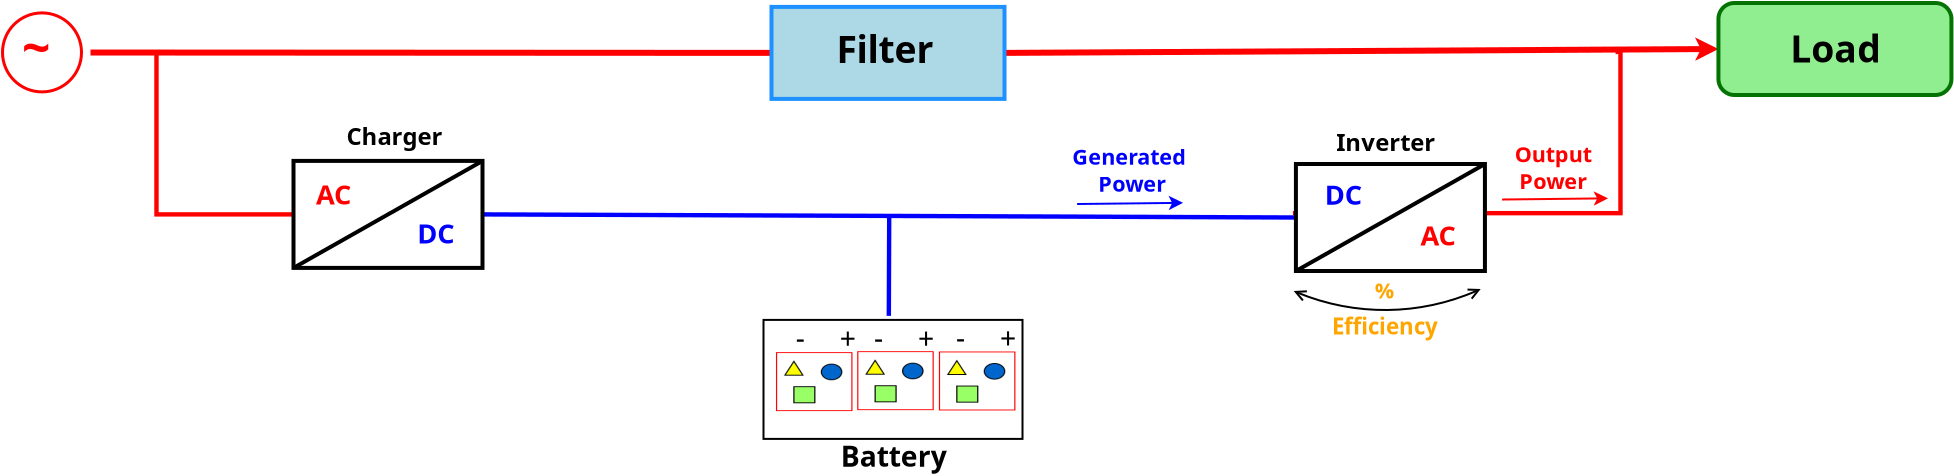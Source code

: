 <?xml version="1.0" encoding="UTF-8"?>
<dia:diagram xmlns:dia="http://www.lysator.liu.se/~alla/dia/">
  <dia:layer name="Segundo Plano" visible="true" active="true">
    <dia:object type="Standard - Line" version="0" id="O0">
      <dia:attribute name="obj_pos">
        <dia:point val="-9.752,12.179"/>
      </dia:attribute>
      <dia:attribute name="obj_bb">
        <dia:rectangle val="-9.752,12.179;-9.752,12.179"/>
      </dia:attribute>
      <dia:attribute name="conn_endpoints">
        <dia:point val="-9.752,12.179"/>
        <dia:point val="-9.752,12.179"/>
      </dia:attribute>
      <dia:attribute name="numcp">
        <dia:int val="1"/>
      </dia:attribute>
      <dia:connections>
        <dia:connection handle="0" to="O16" connection="8"/>
        <dia:connection handle="1" to="O16" connection="8"/>
      </dia:connections>
    </dia:object>
    <dia:object type="Standard - Line" version="0" id="O1">
      <dia:attribute name="obj_pos">
        <dia:point val="40.369,12.334"/>
      </dia:attribute>
      <dia:attribute name="obj_bb">
        <dia:rectangle val="40.369,12.334;40.369,12.334"/>
      </dia:attribute>
      <dia:attribute name="conn_endpoints">
        <dia:point val="40.369,12.334"/>
        <dia:point val="40.369,12.334"/>
      </dia:attribute>
      <dia:attribute name="numcp">
        <dia:int val="1"/>
      </dia:attribute>
      <dia:connections>
        <dia:connection handle="0" to="O10" connection="8"/>
        <dia:connection handle="1" to="O10" connection="8"/>
      </dia:connections>
    </dia:object>
    <dia:object type="Standard - Line" version="0" id="O2">
      <dia:attribute name="obj_pos">
        <dia:point val="-24.628,4.085"/>
      </dia:attribute>
      <dia:attribute name="obj_bb">
        <dia:rectangle val="-24.779,3.935;9.573,4.254"/>
      </dia:attribute>
      <dia:attribute name="conn_endpoints">
        <dia:point val="-24.628,4.085"/>
        <dia:point val="9.423,4.104"/>
      </dia:attribute>
      <dia:attribute name="numcp">
        <dia:int val="1"/>
      </dia:attribute>
      <dia:attribute name="line_color">
        <dia:color val="#ff0000"/>
      </dia:attribute>
      <dia:attribute name="line_width">
        <dia:real val="0.3"/>
      </dia:attribute>
      <dia:connections>
        <dia:connection handle="1" to="O12" connection="3"/>
      </dia:connections>
    </dia:object>
    <dia:object type="Standard - Line" version="0" id="O3">
      <dia:attribute name="obj_pos">
        <dia:point val="21.073,4.104"/>
      </dia:attribute>
      <dia:attribute name="obj_bb">
        <dia:rectangle val="20.922,3.328;57.106,4.499"/>
      </dia:attribute>
      <dia:attribute name="conn_endpoints">
        <dia:point val="21.073,4.104"/>
        <dia:point val="56.77,3.909"/>
      </dia:attribute>
      <dia:attribute name="numcp">
        <dia:int val="1"/>
      </dia:attribute>
      <dia:attribute name="line_color">
        <dia:color val="#ff0000"/>
      </dia:attribute>
      <dia:attribute name="line_width">
        <dia:real val="0.3"/>
      </dia:attribute>
      <dia:attribute name="end_arrow">
        <dia:enum val="22"/>
      </dia:attribute>
      <dia:attribute name="end_arrow_length">
        <dia:real val="0.5"/>
      </dia:attribute>
      <dia:attribute name="end_arrow_width">
        <dia:real val="0.5"/>
      </dia:attribute>
      <dia:connections>
        <dia:connection handle="0" to="O12" connection="4"/>
        <dia:connection handle="1" to="O28" connection="3"/>
      </dia:connections>
    </dia:object>
    <dia:object type="Standard - ZigZagLine" version="1" id="O4">
      <dia:attribute name="obj_pos">
        <dia:point val="-6.809,4.075"/>
      </dia:attribute>
      <dia:attribute name="obj_bb">
        <dia:rectangle val="-21.438,3.965;-6.699,12.289"/>
      </dia:attribute>
      <dia:attribute name="orth_points">
        <dia:point val="-6.809,4.075"/>
        <dia:point val="-21.328,4.075"/>
        <dia:point val="-21.328,12.179"/>
        <dia:point val="-14.477,12.179"/>
      </dia:attribute>
      <dia:attribute name="orth_orient">
        <dia:enum val="0"/>
        <dia:enum val="1"/>
        <dia:enum val="0"/>
      </dia:attribute>
      <dia:attribute name="autorouting">
        <dia:boolean val="false"/>
      </dia:attribute>
      <dia:attribute name="line_color">
        <dia:color val="#ff0000"/>
      </dia:attribute>
      <dia:attribute name="line_width">
        <dia:real val="0.22"/>
      </dia:attribute>
      <dia:connections>
        <dia:connection handle="1" to="O16" connection="3"/>
      </dia:connections>
    </dia:object>
    <dia:object type="Standard - Line" version="0" id="O5">
      <dia:attribute name="obj_pos">
        <dia:point val="-5.027,12.179"/>
      </dia:attribute>
      <dia:attribute name="obj_bb">
        <dia:rectangle val="-5.138,12.068;35.754,12.444"/>
      </dia:attribute>
      <dia:attribute name="conn_endpoints">
        <dia:point val="-5.027,12.179"/>
        <dia:point val="35.644,12.334"/>
      </dia:attribute>
      <dia:attribute name="numcp">
        <dia:int val="1"/>
      </dia:attribute>
      <dia:attribute name="line_color">
        <dia:color val="#0000ff"/>
      </dia:attribute>
      <dia:attribute name="line_width">
        <dia:real val="0.22"/>
      </dia:attribute>
      <dia:connections>
        <dia:connection handle="0" to="O16" connection="4"/>
        <dia:connection handle="1" to="O10" connection="3"/>
      </dia:connections>
    </dia:object>
    <dia:object type="Standard - Line" version="0" id="O6">
      <dia:attribute name="obj_pos">
        <dia:point val="15.289,17.253"/>
      </dia:attribute>
      <dia:attribute name="obj_bb">
        <dia:rectangle val="15.178,12.146;15.419,17.363"/>
      </dia:attribute>
      <dia:attribute name="conn_endpoints">
        <dia:point val="15.289,17.253"/>
        <dia:point val="15.308,12.256"/>
      </dia:attribute>
      <dia:attribute name="numcp">
        <dia:int val="1"/>
      </dia:attribute>
      <dia:attribute name="line_color">
        <dia:color val="#0000ff"/>
      </dia:attribute>
      <dia:attribute name="line_width">
        <dia:real val="0.22"/>
      </dia:attribute>
      <dia:connections>
        <dia:connection handle="1" to="O5" connection="0"/>
      </dia:connections>
    </dia:object>
    <dia:object type="Standard - ZigZagLine" version="1" id="O7">
      <dia:attribute name="obj_pos">
        <dia:point val="35.494,12.117"/>
      </dia:attribute>
      <dia:attribute name="obj_bb">
        <dia:rectangle val="35.384,3.945;51.982,12.227"/>
      </dia:attribute>
      <dia:attribute name="orth_points">
        <dia:point val="35.494,12.117"/>
        <dia:point val="51.872,12.117"/>
        <dia:point val="51.872,4.055"/>
        <dia:point val="51.627,4.055"/>
      </dia:attribute>
      <dia:attribute name="orth_orient">
        <dia:enum val="0"/>
        <dia:enum val="1"/>
        <dia:enum val="0"/>
      </dia:attribute>
      <dia:attribute name="autorouting">
        <dia:boolean val="false"/>
      </dia:attribute>
      <dia:attribute name="line_color">
        <dia:color val="#ff0000"/>
      </dia:attribute>
      <dia:attribute name="line_width">
        <dia:real val="0.22"/>
      </dia:attribute>
    </dia:object>
    <dia:group>
      <dia:object type="Standard - Ellipse" version="0" id="O8">
        <dia:attribute name="obj_pos">
          <dia:point val="-29.027,2.104"/>
        </dia:attribute>
        <dia:attribute name="obj_bb">
          <dia:rectangle val="-29.102,2.029;-25.002,6.129"/>
        </dia:attribute>
        <dia:attribute name="elem_corner">
          <dia:point val="-29.027,2.104"/>
        </dia:attribute>
        <dia:attribute name="elem_width">
          <dia:real val="3.95"/>
        </dia:attribute>
        <dia:attribute name="elem_height">
          <dia:real val="3.95"/>
        </dia:attribute>
        <dia:attribute name="border_width">
          <dia:real val="0.15"/>
        </dia:attribute>
        <dia:attribute name="border_color">
          <dia:color val="#ff0000"/>
        </dia:attribute>
        <dia:attribute name="aspect">
          <dia:enum val="2"/>
        </dia:attribute>
      </dia:object>
      <dia:object type="Standard - Text" version="1" id="O9">
        <dia:attribute name="obj_pos">
          <dia:point val="-28.048,4.761"/>
        </dia:attribute>
        <dia:attribute name="obj_bb">
          <dia:rectangle val="-28.048,2.454;-25.965,5.349"/>
        </dia:attribute>
        <dia:attribute name="text">
          <dia:composite type="text">
            <dia:attribute name="string">
              <dia:string>#~#</dia:string>
            </dia:attribute>
            <dia:attribute name="font">
              <dia:font family="sans" style="80" name="Helvetica-Bold"/>
            </dia:attribute>
            <dia:attribute name="height">
              <dia:real val="3.107"/>
            </dia:attribute>
            <dia:attribute name="pos">
              <dia:point val="-28.048,4.761"/>
            </dia:attribute>
            <dia:attribute name="color">
              <dia:color val="#ff0000"/>
            </dia:attribute>
            <dia:attribute name="alignment">
              <dia:enum val="0"/>
            </dia:attribute>
          </dia:composite>
        </dia:attribute>
        <dia:attribute name="valign">
          <dia:enum val="3"/>
        </dia:attribute>
      </dia:object>
    </dia:group>
    <dia:object type="Standard - Box" version="0" id="O10">
      <dia:attribute name="obj_pos">
        <dia:point val="35.644,9.659"/>
      </dia:attribute>
      <dia:attribute name="obj_bb">
        <dia:rectangle val="35.544,9.559;45.194,15.109"/>
      </dia:attribute>
      <dia:attribute name="elem_corner">
        <dia:point val="35.644,9.659"/>
      </dia:attribute>
      <dia:attribute name="elem_width">
        <dia:real val="9.45"/>
      </dia:attribute>
      <dia:attribute name="elem_height">
        <dia:real val="5.35"/>
      </dia:attribute>
      <dia:attribute name="border_width">
        <dia:real val="0.2"/>
      </dia:attribute>
      <dia:attribute name="show_background">
        <dia:boolean val="true"/>
      </dia:attribute>
    </dia:object>
    <dia:object type="Standard - Text" version="1" id="O11">
      <dia:attribute name="obj_pos">
        <dia:point val="41.867,13.733"/>
      </dia:attribute>
      <dia:attribute name="obj_bb">
        <dia:rectangle val="41.867,12.47;43.917,14.055"/>
      </dia:attribute>
      <dia:attribute name="text">
        <dia:composite type="text">
          <dia:attribute name="string">
            <dia:string>#AC#</dia:string>
          </dia:attribute>
          <dia:attribute name="font">
            <dia:font family="sans" style="80" name="Helvetica-Bold"/>
          </dia:attribute>
          <dia:attribute name="height">
            <dia:real val="1.7"/>
          </dia:attribute>
          <dia:attribute name="pos">
            <dia:point val="41.867,13.733"/>
          </dia:attribute>
          <dia:attribute name="color">
            <dia:color val="#ff0000"/>
          </dia:attribute>
          <dia:attribute name="alignment">
            <dia:enum val="0"/>
          </dia:attribute>
        </dia:composite>
      </dia:attribute>
      <dia:attribute name="valign">
        <dia:enum val="3"/>
      </dia:attribute>
    </dia:object>
    <dia:group>
      <dia:object type="Standard - Box" version="0" id="O12">
        <dia:attribute name="obj_pos">
          <dia:point val="9.423,1.804"/>
        </dia:attribute>
        <dia:attribute name="obj_bb">
          <dia:rectangle val="9.323,1.704;21.173,6.504"/>
        </dia:attribute>
        <dia:attribute name="elem_corner">
          <dia:point val="9.423,1.804"/>
        </dia:attribute>
        <dia:attribute name="elem_width">
          <dia:real val="11.65"/>
        </dia:attribute>
        <dia:attribute name="elem_height">
          <dia:real val="4.6"/>
        </dia:attribute>
        <dia:attribute name="border_width">
          <dia:real val="0.2"/>
        </dia:attribute>
        <dia:attribute name="border_color">
          <dia:color val="#1e90ff"/>
        </dia:attribute>
        <dia:attribute name="inner_color">
          <dia:color val="#add8e6"/>
        </dia:attribute>
        <dia:attribute name="show_background">
          <dia:boolean val="true"/>
        </dia:attribute>
      </dia:object>
      <dia:object type="Standard - Text" version="1" id="O13">
        <dia:attribute name="obj_pos">
          <dia:point val="12.673,4.604"/>
        </dia:attribute>
        <dia:attribute name="obj_bb">
          <dia:rectangle val="12.673,2.871;18.305,5.044"/>
        </dia:attribute>
        <dia:attribute name="text">
          <dia:composite type="text">
            <dia:attribute name="string">
              <dia:string>#Filter#</dia:string>
            </dia:attribute>
            <dia:attribute name="font">
              <dia:font family="sans" style="80" name="Helvetica-Bold"/>
            </dia:attribute>
            <dia:attribute name="height">
              <dia:real val="2.331"/>
            </dia:attribute>
            <dia:attribute name="pos">
              <dia:point val="12.673,4.604"/>
            </dia:attribute>
            <dia:attribute name="color">
              <dia:color val="#000000"/>
            </dia:attribute>
            <dia:attribute name="alignment">
              <dia:enum val="0"/>
            </dia:attribute>
          </dia:composite>
        </dia:attribute>
        <dia:attribute name="valign">
          <dia:enum val="3"/>
        </dia:attribute>
      </dia:object>
    </dia:group>
    <dia:object type="Standard - Line" version="0" id="O14">
      <dia:attribute name="obj_pos">
        <dia:point val="35.644,15.009"/>
      </dia:attribute>
      <dia:attribute name="obj_bb">
        <dia:rectangle val="35.508,9.522;45.23,15.145"/>
      </dia:attribute>
      <dia:attribute name="conn_endpoints">
        <dia:point val="35.644,15.009"/>
        <dia:point val="45.094,9.659"/>
      </dia:attribute>
      <dia:attribute name="numcp">
        <dia:int val="1"/>
      </dia:attribute>
      <dia:attribute name="line_width">
        <dia:real val="0.2"/>
      </dia:attribute>
    </dia:object>
    <dia:object type="Standard - Text" version="1" id="O15">
      <dia:attribute name="obj_pos">
        <dia:point val="-11.827,8.704"/>
      </dia:attribute>
      <dia:attribute name="obj_bb">
        <dia:rectangle val="-11.827,7.599;-6.47,8.986"/>
      </dia:attribute>
      <dia:attribute name="text">
        <dia:composite type="text">
          <dia:attribute name="string">
            <dia:string>#Charger#</dia:string>
          </dia:attribute>
          <dia:attribute name="font">
            <dia:font family="sans" style="80" name="Helvetica-Bold"/>
          </dia:attribute>
          <dia:attribute name="height">
            <dia:real val="1.488"/>
          </dia:attribute>
          <dia:attribute name="pos">
            <dia:point val="-11.827,8.704"/>
          </dia:attribute>
          <dia:attribute name="color">
            <dia:color val="#000000"/>
          </dia:attribute>
          <dia:attribute name="alignment">
            <dia:enum val="0"/>
          </dia:attribute>
        </dia:composite>
      </dia:attribute>
      <dia:attribute name="valign">
        <dia:enum val="3"/>
      </dia:attribute>
    </dia:object>
    <dia:object type="Standard - Box" version="0" id="O16">
      <dia:attribute name="obj_pos">
        <dia:point val="-14.477,9.504"/>
      </dia:attribute>
      <dia:attribute name="obj_bb">
        <dia:rectangle val="-14.577,9.404;-4.927,14.954"/>
      </dia:attribute>
      <dia:attribute name="elem_corner">
        <dia:point val="-14.477,9.504"/>
      </dia:attribute>
      <dia:attribute name="elem_width">
        <dia:real val="9.45"/>
      </dia:attribute>
      <dia:attribute name="elem_height">
        <dia:real val="5.35"/>
      </dia:attribute>
      <dia:attribute name="border_width">
        <dia:real val="0.2"/>
      </dia:attribute>
      <dia:attribute name="show_background">
        <dia:boolean val="true"/>
      </dia:attribute>
    </dia:object>
    <dia:object type="Standard - Line" version="0" id="O17">
      <dia:attribute name="obj_pos">
        <dia:point val="-14.477,14.854"/>
      </dia:attribute>
      <dia:attribute name="obj_bb">
        <dia:rectangle val="-14.614,9.367;-4.891,14.99"/>
      </dia:attribute>
      <dia:attribute name="conn_endpoints">
        <dia:point val="-14.477,14.854"/>
        <dia:point val="-5.027,9.504"/>
      </dia:attribute>
      <dia:attribute name="numcp">
        <dia:int val="1"/>
      </dia:attribute>
      <dia:attribute name="line_width">
        <dia:real val="0.2"/>
      </dia:attribute>
      <dia:connections>
        <dia:connection handle="0" to="O16" connection="5"/>
        <dia:connection handle="1" to="O16" connection="2"/>
      </dia:connections>
    </dia:object>
    <dia:object type="Standard - Text" version="1" id="O18">
      <dia:attribute name="obj_pos">
        <dia:point val="-13.358,11.678"/>
      </dia:attribute>
      <dia:attribute name="obj_bb">
        <dia:rectangle val="-13.358,10.415;-11.309,12.0"/>
      </dia:attribute>
      <dia:attribute name="text">
        <dia:composite type="text">
          <dia:attribute name="string">
            <dia:string>#AC#</dia:string>
          </dia:attribute>
          <dia:attribute name="font">
            <dia:font family="sans" style="80" name="Helvetica-Bold"/>
          </dia:attribute>
          <dia:attribute name="height">
            <dia:real val="1.7"/>
          </dia:attribute>
          <dia:attribute name="pos">
            <dia:point val="-13.358,11.678"/>
          </dia:attribute>
          <dia:attribute name="color">
            <dia:color val="#ff0000"/>
          </dia:attribute>
          <dia:attribute name="alignment">
            <dia:enum val="0"/>
          </dia:attribute>
        </dia:composite>
      </dia:attribute>
      <dia:attribute name="valign">
        <dia:enum val="3"/>
      </dia:attribute>
    </dia:object>
    <dia:object type="Standard - Text" version="1" id="O19">
      <dia:attribute name="obj_pos">
        <dia:point val="-8.294,13.638"/>
      </dia:attribute>
      <dia:attribute name="obj_bb">
        <dia:rectangle val="-8.294,12.375;-6.169,13.96"/>
      </dia:attribute>
      <dia:attribute name="text">
        <dia:composite type="text">
          <dia:attribute name="string">
            <dia:string>#DC#</dia:string>
          </dia:attribute>
          <dia:attribute name="font">
            <dia:font family="sans" style="80" name="Helvetica-Bold"/>
          </dia:attribute>
          <dia:attribute name="height">
            <dia:real val="1.7"/>
          </dia:attribute>
          <dia:attribute name="pos">
            <dia:point val="-8.294,13.638"/>
          </dia:attribute>
          <dia:attribute name="color">
            <dia:color val="#0000ff"/>
          </dia:attribute>
          <dia:attribute name="alignment">
            <dia:enum val="0"/>
          </dia:attribute>
        </dia:composite>
      </dia:attribute>
      <dia:attribute name="valign">
        <dia:enum val="3"/>
      </dia:attribute>
    </dia:object>
    <dia:group>
      <dia:group>
        <dia:object type="Standard - Box" version="0" id="O20">
          <dia:attribute name="obj_pos">
            <dia:point val="9.023,17.454"/>
          </dia:attribute>
          <dia:attribute name="obj_bb">
            <dia:rectangle val="8.973,17.404;22.023,23.454"/>
          </dia:attribute>
          <dia:attribute name="elem_corner">
            <dia:point val="9.023,17.454"/>
          </dia:attribute>
          <dia:attribute name="elem_width">
            <dia:real val="12.95"/>
          </dia:attribute>
          <dia:attribute name="elem_height">
            <dia:real val="5.95"/>
          </dia:attribute>
          <dia:attribute name="border_width">
            <dia:real val="0.1"/>
          </dia:attribute>
          <dia:attribute name="show_background">
            <dia:boolean val="true"/>
          </dia:attribute>
        </dia:object>
        <dia:object type="Standard - Image" version="0" id="O21">
          <dia:attribute name="obj_pos">
            <dia:point val="9.646,19.067"/>
          </dia:attribute>
          <dia:attribute name="obj_bb">
            <dia:rectangle val="9.596,19.017;13.523,22.063"/>
          </dia:attribute>
          <dia:attribute name="elem_corner">
            <dia:point val="9.646,19.067"/>
          </dia:attribute>
          <dia:attribute name="elem_width">
            <dia:real val="3.827"/>
          </dia:attribute>
          <dia:attribute name="elem_height">
            <dia:real val="2.947"/>
          </dia:attribute>
          <dia:attribute name="border_width">
            <dia:real val="0.1"/>
          </dia:attribute>
          <dia:attribute name="draw_border">
            <dia:boolean val="false"/>
          </dia:attribute>
          <dia:attribute name="keep_aspect">
            <dia:boolean val="true"/>
          </dia:attribute>
          <dia:attribute name="file">
            <dia:string>#/home/benjamim/Imagens/Cliparts/battery2.jpg#</dia:string>
          </dia:attribute>
        </dia:object>
        <dia:object type="Standard - Image" version="0" id="O22">
          <dia:attribute name="obj_pos">
            <dia:point val="13.708,19.019"/>
          </dia:attribute>
          <dia:attribute name="obj_bb">
            <dia:rectangle val="13.658,18.969;17.585,22.015"/>
          </dia:attribute>
          <dia:attribute name="elem_corner">
            <dia:point val="13.708,19.019"/>
          </dia:attribute>
          <dia:attribute name="elem_width">
            <dia:real val="3.827"/>
          </dia:attribute>
          <dia:attribute name="elem_height">
            <dia:real val="2.947"/>
          </dia:attribute>
          <dia:attribute name="border_width">
            <dia:real val="0.1"/>
          </dia:attribute>
          <dia:attribute name="draw_border">
            <dia:boolean val="false"/>
          </dia:attribute>
          <dia:attribute name="keep_aspect">
            <dia:boolean val="true"/>
          </dia:attribute>
          <dia:attribute name="file">
            <dia:string>#/home/benjamim/Imagens/Cliparts/battery2.jpg#</dia:string>
          </dia:attribute>
        </dia:object>
        <dia:object type="Standard - Image" version="0" id="O23">
          <dia:attribute name="obj_pos">
            <dia:point val="17.793,19.034"/>
          </dia:attribute>
          <dia:attribute name="obj_bb">
            <dia:rectangle val="17.743,18.984;21.67,22.03"/>
          </dia:attribute>
          <dia:attribute name="elem_corner">
            <dia:point val="17.793,19.034"/>
          </dia:attribute>
          <dia:attribute name="elem_width">
            <dia:real val="3.827"/>
          </dia:attribute>
          <dia:attribute name="elem_height">
            <dia:real val="2.947"/>
          </dia:attribute>
          <dia:attribute name="border_width">
            <dia:real val="0.1"/>
          </dia:attribute>
          <dia:attribute name="draw_border">
            <dia:boolean val="false"/>
          </dia:attribute>
          <dia:attribute name="keep_aspect">
            <dia:boolean val="true"/>
          </dia:attribute>
          <dia:attribute name="file">
            <dia:string>#/home/benjamim/Imagens/Cliparts/battery2.jpg#</dia:string>
          </dia:attribute>
        </dia:object>
        <dia:object type="Standard - Text" version="1" id="O24">
          <dia:attribute name="obj_pos">
            <dia:point val="10.635,18.891"/>
          </dia:attribute>
          <dia:attribute name="obj_bb">
            <dia:rectangle val="10.635,17.579;14.58,19.226"/>
          </dia:attribute>
          <dia:attribute name="text">
            <dia:composite type="text">
              <dia:attribute name="string">
                <dia:string>#-     +#</dia:string>
              </dia:attribute>
              <dia:attribute name="font">
                <dia:font family="sans" style="0" name="Helvetica"/>
              </dia:attribute>
              <dia:attribute name="height">
                <dia:real val="1.767"/>
              </dia:attribute>
              <dia:attribute name="pos">
                <dia:point val="10.635,18.891"/>
              </dia:attribute>
              <dia:attribute name="color">
                <dia:color val="#000000"/>
              </dia:attribute>
              <dia:attribute name="alignment">
                <dia:enum val="0"/>
              </dia:attribute>
            </dia:composite>
          </dia:attribute>
          <dia:attribute name="valign">
            <dia:enum val="3"/>
          </dia:attribute>
        </dia:object>
        <dia:object type="Standard - Text" version="1" id="O25">
          <dia:attribute name="obj_pos">
            <dia:point val="14.553,18.901"/>
          </dia:attribute>
          <dia:attribute name="obj_bb">
            <dia:rectangle val="14.553,17.589;18.498,19.236"/>
          </dia:attribute>
          <dia:attribute name="text">
            <dia:composite type="text">
              <dia:attribute name="string">
                <dia:string>#-     +#</dia:string>
              </dia:attribute>
              <dia:attribute name="font">
                <dia:font family="sans" style="0" name="Helvetica"/>
              </dia:attribute>
              <dia:attribute name="height">
                <dia:real val="1.767"/>
              </dia:attribute>
              <dia:attribute name="pos">
                <dia:point val="14.553,18.901"/>
              </dia:attribute>
              <dia:attribute name="color">
                <dia:color val="#000000"/>
              </dia:attribute>
              <dia:attribute name="alignment">
                <dia:enum val="0"/>
              </dia:attribute>
            </dia:composite>
          </dia:attribute>
          <dia:attribute name="valign">
            <dia:enum val="3"/>
          </dia:attribute>
        </dia:object>
        <dia:object type="Standard - Text" version="1" id="O26">
          <dia:attribute name="obj_pos">
            <dia:point val="18.645,18.884"/>
          </dia:attribute>
          <dia:attribute name="obj_bb">
            <dia:rectangle val="18.645,17.571;22.59,19.219"/>
          </dia:attribute>
          <dia:attribute name="text">
            <dia:composite type="text">
              <dia:attribute name="string">
                <dia:string>#-     +#</dia:string>
              </dia:attribute>
              <dia:attribute name="font">
                <dia:font family="sans" style="0" name="Helvetica"/>
              </dia:attribute>
              <dia:attribute name="height">
                <dia:real val="1.767"/>
              </dia:attribute>
              <dia:attribute name="pos">
                <dia:point val="18.645,18.884"/>
              </dia:attribute>
              <dia:attribute name="color">
                <dia:color val="#000000"/>
              </dia:attribute>
              <dia:attribute name="alignment">
                <dia:enum val="0"/>
              </dia:attribute>
            </dia:composite>
          </dia:attribute>
          <dia:attribute name="valign">
            <dia:enum val="3"/>
          </dia:attribute>
        </dia:object>
      </dia:group>
      <dia:object type="Standard - Text" version="1" id="O27">
        <dia:attribute name="obj_pos">
          <dia:point val="12.887,24.798"/>
        </dia:attribute>
        <dia:attribute name="obj_bb">
          <dia:rectangle val="12.887,23.486;18.848,25.133"/>
        </dia:attribute>
        <dia:attribute name="text">
          <dia:composite type="text">
            <dia:attribute name="string">
              <dia:string>#Battery#</dia:string>
            </dia:attribute>
            <dia:attribute name="font">
              <dia:font family="sans" style="80" name="Helvetica-Bold"/>
            </dia:attribute>
            <dia:attribute name="height">
              <dia:real val="1.767"/>
            </dia:attribute>
            <dia:attribute name="pos">
              <dia:point val="12.887,24.798"/>
            </dia:attribute>
            <dia:attribute name="color">
              <dia:color val="#000000"/>
            </dia:attribute>
            <dia:attribute name="alignment">
              <dia:enum val="0"/>
            </dia:attribute>
          </dia:composite>
        </dia:attribute>
        <dia:attribute name="valign">
          <dia:enum val="3"/>
        </dia:attribute>
      </dia:object>
    </dia:group>
    <dia:group>
      <dia:object type="Standard - Box" version="0" id="O28">
        <dia:attribute name="obj_pos">
          <dia:point val="56.77,1.609"/>
        </dia:attribute>
        <dia:attribute name="obj_bb">
          <dia:rectangle val="56.67,1.509;68.52,6.309"/>
        </dia:attribute>
        <dia:attribute name="elem_corner">
          <dia:point val="56.77,1.609"/>
        </dia:attribute>
        <dia:attribute name="elem_width">
          <dia:real val="11.65"/>
        </dia:attribute>
        <dia:attribute name="elem_height">
          <dia:real val="4.6"/>
        </dia:attribute>
        <dia:attribute name="border_width">
          <dia:real val="0.2"/>
        </dia:attribute>
        <dia:attribute name="border_color">
          <dia:color val="#047304"/>
        </dia:attribute>
        <dia:attribute name="inner_color">
          <dia:color val="#90ee90"/>
        </dia:attribute>
        <dia:attribute name="show_background">
          <dia:boolean val="true"/>
        </dia:attribute>
        <dia:attribute name="corner_radius">
          <dia:real val="0.8"/>
        </dia:attribute>
      </dia:object>
      <dia:object type="Standard - Text" version="1" id="O29">
        <dia:attribute name="obj_pos">
          <dia:point val="60.356,4.587"/>
        </dia:attribute>
        <dia:attribute name="obj_bb">
          <dia:rectangle val="60.356,2.854;65.416,5.027"/>
        </dia:attribute>
        <dia:attribute name="text">
          <dia:composite type="text">
            <dia:attribute name="string">
              <dia:string>#Load#</dia:string>
            </dia:attribute>
            <dia:attribute name="font">
              <dia:font family="sans" style="80" name="Helvetica-Bold"/>
            </dia:attribute>
            <dia:attribute name="height">
              <dia:real val="2.331"/>
            </dia:attribute>
            <dia:attribute name="pos">
              <dia:point val="60.356,4.587"/>
            </dia:attribute>
            <dia:attribute name="color">
              <dia:color val="#000000"/>
            </dia:attribute>
            <dia:attribute name="alignment">
              <dia:enum val="0"/>
            </dia:attribute>
          </dia:composite>
        </dia:attribute>
        <dia:attribute name="valign">
          <dia:enum val="3"/>
        </dia:attribute>
      </dia:object>
    </dia:group>
    <dia:group>
      <dia:object type="Standard - Text" version="1" id="O30">
        <dia:attribute name="obj_pos">
          <dia:point val="37.08,11.695"/>
        </dia:attribute>
        <dia:attribute name="obj_bb">
          <dia:rectangle val="37.08,10.432;39.205,12.017"/>
        </dia:attribute>
        <dia:attribute name="text">
          <dia:composite type="text">
            <dia:attribute name="string">
              <dia:string>#DC#</dia:string>
            </dia:attribute>
            <dia:attribute name="font">
              <dia:font family="sans" style="80" name="Helvetica-Bold"/>
            </dia:attribute>
            <dia:attribute name="height">
              <dia:real val="1.7"/>
            </dia:attribute>
            <dia:attribute name="pos">
              <dia:point val="37.08,11.695"/>
            </dia:attribute>
            <dia:attribute name="color">
              <dia:color val="#0000ff"/>
            </dia:attribute>
            <dia:attribute name="alignment">
              <dia:enum val="0"/>
            </dia:attribute>
          </dia:composite>
        </dia:attribute>
        <dia:attribute name="valign">
          <dia:enum val="3"/>
        </dia:attribute>
      </dia:object>
      <dia:object type="Standard - Text" version="1" id="O31">
        <dia:attribute name="obj_pos">
          <dia:point val="37.658,9.009"/>
        </dia:attribute>
        <dia:attribute name="obj_bb">
          <dia:rectangle val="37.658,7.904;43.083,9.291"/>
        </dia:attribute>
        <dia:attribute name="text">
          <dia:composite type="text">
            <dia:attribute name="string">
              <dia:string>#Inverter#</dia:string>
            </dia:attribute>
            <dia:attribute name="font">
              <dia:font family="sans" style="80" name="Helvetica-Bold"/>
            </dia:attribute>
            <dia:attribute name="height">
              <dia:real val="1.488"/>
            </dia:attribute>
            <dia:attribute name="pos">
              <dia:point val="37.658,9.009"/>
            </dia:attribute>
            <dia:attribute name="color">
              <dia:color val="#000000"/>
            </dia:attribute>
            <dia:attribute name="alignment">
              <dia:enum val="0"/>
            </dia:attribute>
          </dia:composite>
        </dia:attribute>
        <dia:attribute name="valign">
          <dia:enum val="3"/>
        </dia:attribute>
      </dia:object>
    </dia:group>
    <dia:object type="Standard - Line" version="0" id="O32">
      <dia:attribute name="obj_pos">
        <dia:point val="24.704,11.659"/>
      </dia:attribute>
      <dia:attribute name="obj_bb">
        <dia:rectangle val="24.653,11.245;30.112,11.969"/>
      </dia:attribute>
      <dia:attribute name="conn_endpoints">
        <dia:point val="24.704,11.659"/>
        <dia:point val="30,11.6"/>
      </dia:attribute>
      <dia:attribute name="numcp">
        <dia:int val="1"/>
      </dia:attribute>
      <dia:attribute name="line_color">
        <dia:color val="#0000ff"/>
      </dia:attribute>
      <dia:attribute name="end_arrow">
        <dia:enum val="22"/>
      </dia:attribute>
      <dia:attribute name="end_arrow_length">
        <dia:real val="0.5"/>
      </dia:attribute>
      <dia:attribute name="end_arrow_width">
        <dia:real val="0.5"/>
      </dia:attribute>
    </dia:object>
    <dia:object type="Standard - Text" version="1" id="O33">
      <dia:attribute name="obj_pos">
        <dia:point val="27.46,9.7"/>
      </dia:attribute>
      <dia:attribute name="obj_bb">
        <dia:rectangle val="24.078,8.698;30.843,11.302"/>
      </dia:attribute>
      <dia:attribute name="text">
        <dia:composite type="text">
          <dia:attribute name="string">
            <dia:string>#Generated 
Power#</dia:string>
          </dia:attribute>
          <dia:attribute name="font">
            <dia:font family="sans" style="80" name="Helvetica-Bold"/>
          </dia:attribute>
          <dia:attribute name="height">
            <dia:real val="1.347"/>
          </dia:attribute>
          <dia:attribute name="pos">
            <dia:point val="27.46,9.7"/>
          </dia:attribute>
          <dia:attribute name="color">
            <dia:color val="#0000ff"/>
          </dia:attribute>
          <dia:attribute name="alignment">
            <dia:enum val="1"/>
          </dia:attribute>
        </dia:composite>
      </dia:attribute>
      <dia:attribute name="valign">
        <dia:enum val="3"/>
      </dia:attribute>
    </dia:object>
    <dia:object type="Standard - Line" version="0" id="O34">
      <dia:attribute name="obj_pos">
        <dia:point val="45.953,11.435"/>
      </dia:attribute>
      <dia:attribute name="obj_bb">
        <dia:rectangle val="45.903,11.021;51.362,11.745"/>
      </dia:attribute>
      <dia:attribute name="conn_endpoints">
        <dia:point val="45.953,11.435"/>
        <dia:point val="51.25,11.376"/>
      </dia:attribute>
      <dia:attribute name="numcp">
        <dia:int val="1"/>
      </dia:attribute>
      <dia:attribute name="line_color">
        <dia:color val="#ff0000"/>
      </dia:attribute>
      <dia:attribute name="end_arrow">
        <dia:enum val="22"/>
      </dia:attribute>
      <dia:attribute name="end_arrow_length">
        <dia:real val="0.5"/>
      </dia:attribute>
      <dia:attribute name="end_arrow_width">
        <dia:real val="0.5"/>
      </dia:attribute>
    </dia:object>
    <dia:object type="Standard - Text" version="1" id="O35">
      <dia:attribute name="obj_pos">
        <dia:point val="48.51,9.577"/>
      </dia:attribute>
      <dia:attribute name="obj_bb">
        <dia:rectangle val="46.384,8.574;50.636,11.179"/>
      </dia:attribute>
      <dia:attribute name="text">
        <dia:composite type="text">
          <dia:attribute name="string">
            <dia:string>#Output
Power#</dia:string>
          </dia:attribute>
          <dia:attribute name="font">
            <dia:font family="sans" style="80" name="Helvetica-Bold"/>
          </dia:attribute>
          <dia:attribute name="height">
            <dia:real val="1.347"/>
          </dia:attribute>
          <dia:attribute name="pos">
            <dia:point val="48.51,9.577"/>
          </dia:attribute>
          <dia:attribute name="color">
            <dia:color val="#ff0000"/>
          </dia:attribute>
          <dia:attribute name="alignment">
            <dia:enum val="1"/>
          </dia:attribute>
        </dia:composite>
      </dia:attribute>
      <dia:attribute name="valign">
        <dia:enum val="3"/>
      </dia:attribute>
    </dia:object>
    <dia:object type="Standard - Arc" version="0" id="O36">
      <dia:attribute name="obj_pos">
        <dia:point val="35.532,16.009"/>
      </dia:attribute>
      <dia:attribute name="obj_bb">
        <dia:rectangle val="35.481,15.858;44.932,17.009"/>
      </dia:attribute>
      <dia:attribute name="conn_endpoints">
        <dia:point val="35.532,16.009"/>
        <dia:point val="44.882,15.909"/>
      </dia:attribute>
      <dia:attribute name="curve_distance">
        <dia:real val="1"/>
      </dia:attribute>
      <dia:attribute name="line_width">
        <dia:real val="0.1"/>
      </dia:attribute>
      <dia:attribute name="start_arrow">
        <dia:enum val="1"/>
      </dia:attribute>
      <dia:attribute name="start_arrow_length">
        <dia:real val="0.5"/>
      </dia:attribute>
      <dia:attribute name="start_arrow_width">
        <dia:real val="0.5"/>
      </dia:attribute>
      <dia:attribute name="end_arrow">
        <dia:enum val="1"/>
      </dia:attribute>
      <dia:attribute name="end_arrow_length">
        <dia:real val="0.5"/>
      </dia:attribute>
      <dia:attribute name="end_arrow_width">
        <dia:real val="0.5"/>
      </dia:attribute>
    </dia:object>
    <dia:object type="Standard - Text" version="1" id="O37">
      <dia:attribute name="obj_pos">
        <dia:point val="40.096,18.181"/>
      </dia:attribute>
      <dia:attribute name="obj_bb">
        <dia:rectangle val="37.108,17.146;43.085,18.446"/>
      </dia:attribute>
      <dia:attribute name="text">
        <dia:composite type="text">
          <dia:attribute name="string">
            <dia:string>#Efficiency#</dia:string>
          </dia:attribute>
          <dia:attribute name="font">
            <dia:font family="sans" style="80" name="Helvetica-Bold"/>
          </dia:attribute>
          <dia:attribute name="height">
            <dia:real val="1.392"/>
          </dia:attribute>
          <dia:attribute name="pos">
            <dia:point val="40.096,18.181"/>
          </dia:attribute>
          <dia:attribute name="color">
            <dia:color val="#ffa500"/>
          </dia:attribute>
          <dia:attribute name="alignment">
            <dia:enum val="1"/>
          </dia:attribute>
        </dia:composite>
      </dia:attribute>
      <dia:attribute name="valign">
        <dia:enum val="3"/>
      </dia:attribute>
    </dia:object>
    <dia:object type="Standard - Text" version="1" id="O38">
      <dia:attribute name="obj_pos">
        <dia:point val="40.059,16.381"/>
      </dia:attribute>
      <dia:attribute name="obj_bb">
        <dia:rectangle val="39.519,15.379;40.599,16.636"/>
      </dia:attribute>
      <dia:attribute name="text">
        <dia:composite type="text">
          <dia:attribute name="string">
            <dia:string>#%#</dia:string>
          </dia:attribute>
          <dia:attribute name="font">
            <dia:font family="sans" style="80" name="Helvetica-Bold"/>
          </dia:attribute>
          <dia:attribute name="height">
            <dia:real val="1.347"/>
          </dia:attribute>
          <dia:attribute name="pos">
            <dia:point val="40.059,16.381"/>
          </dia:attribute>
          <dia:attribute name="color">
            <dia:color val="#ffa500"/>
          </dia:attribute>
          <dia:attribute name="alignment">
            <dia:enum val="1"/>
          </dia:attribute>
        </dia:composite>
      </dia:attribute>
      <dia:attribute name="valign">
        <dia:enum val="3"/>
      </dia:attribute>
    </dia:object>
  </dia:layer>
</dia:diagram>
